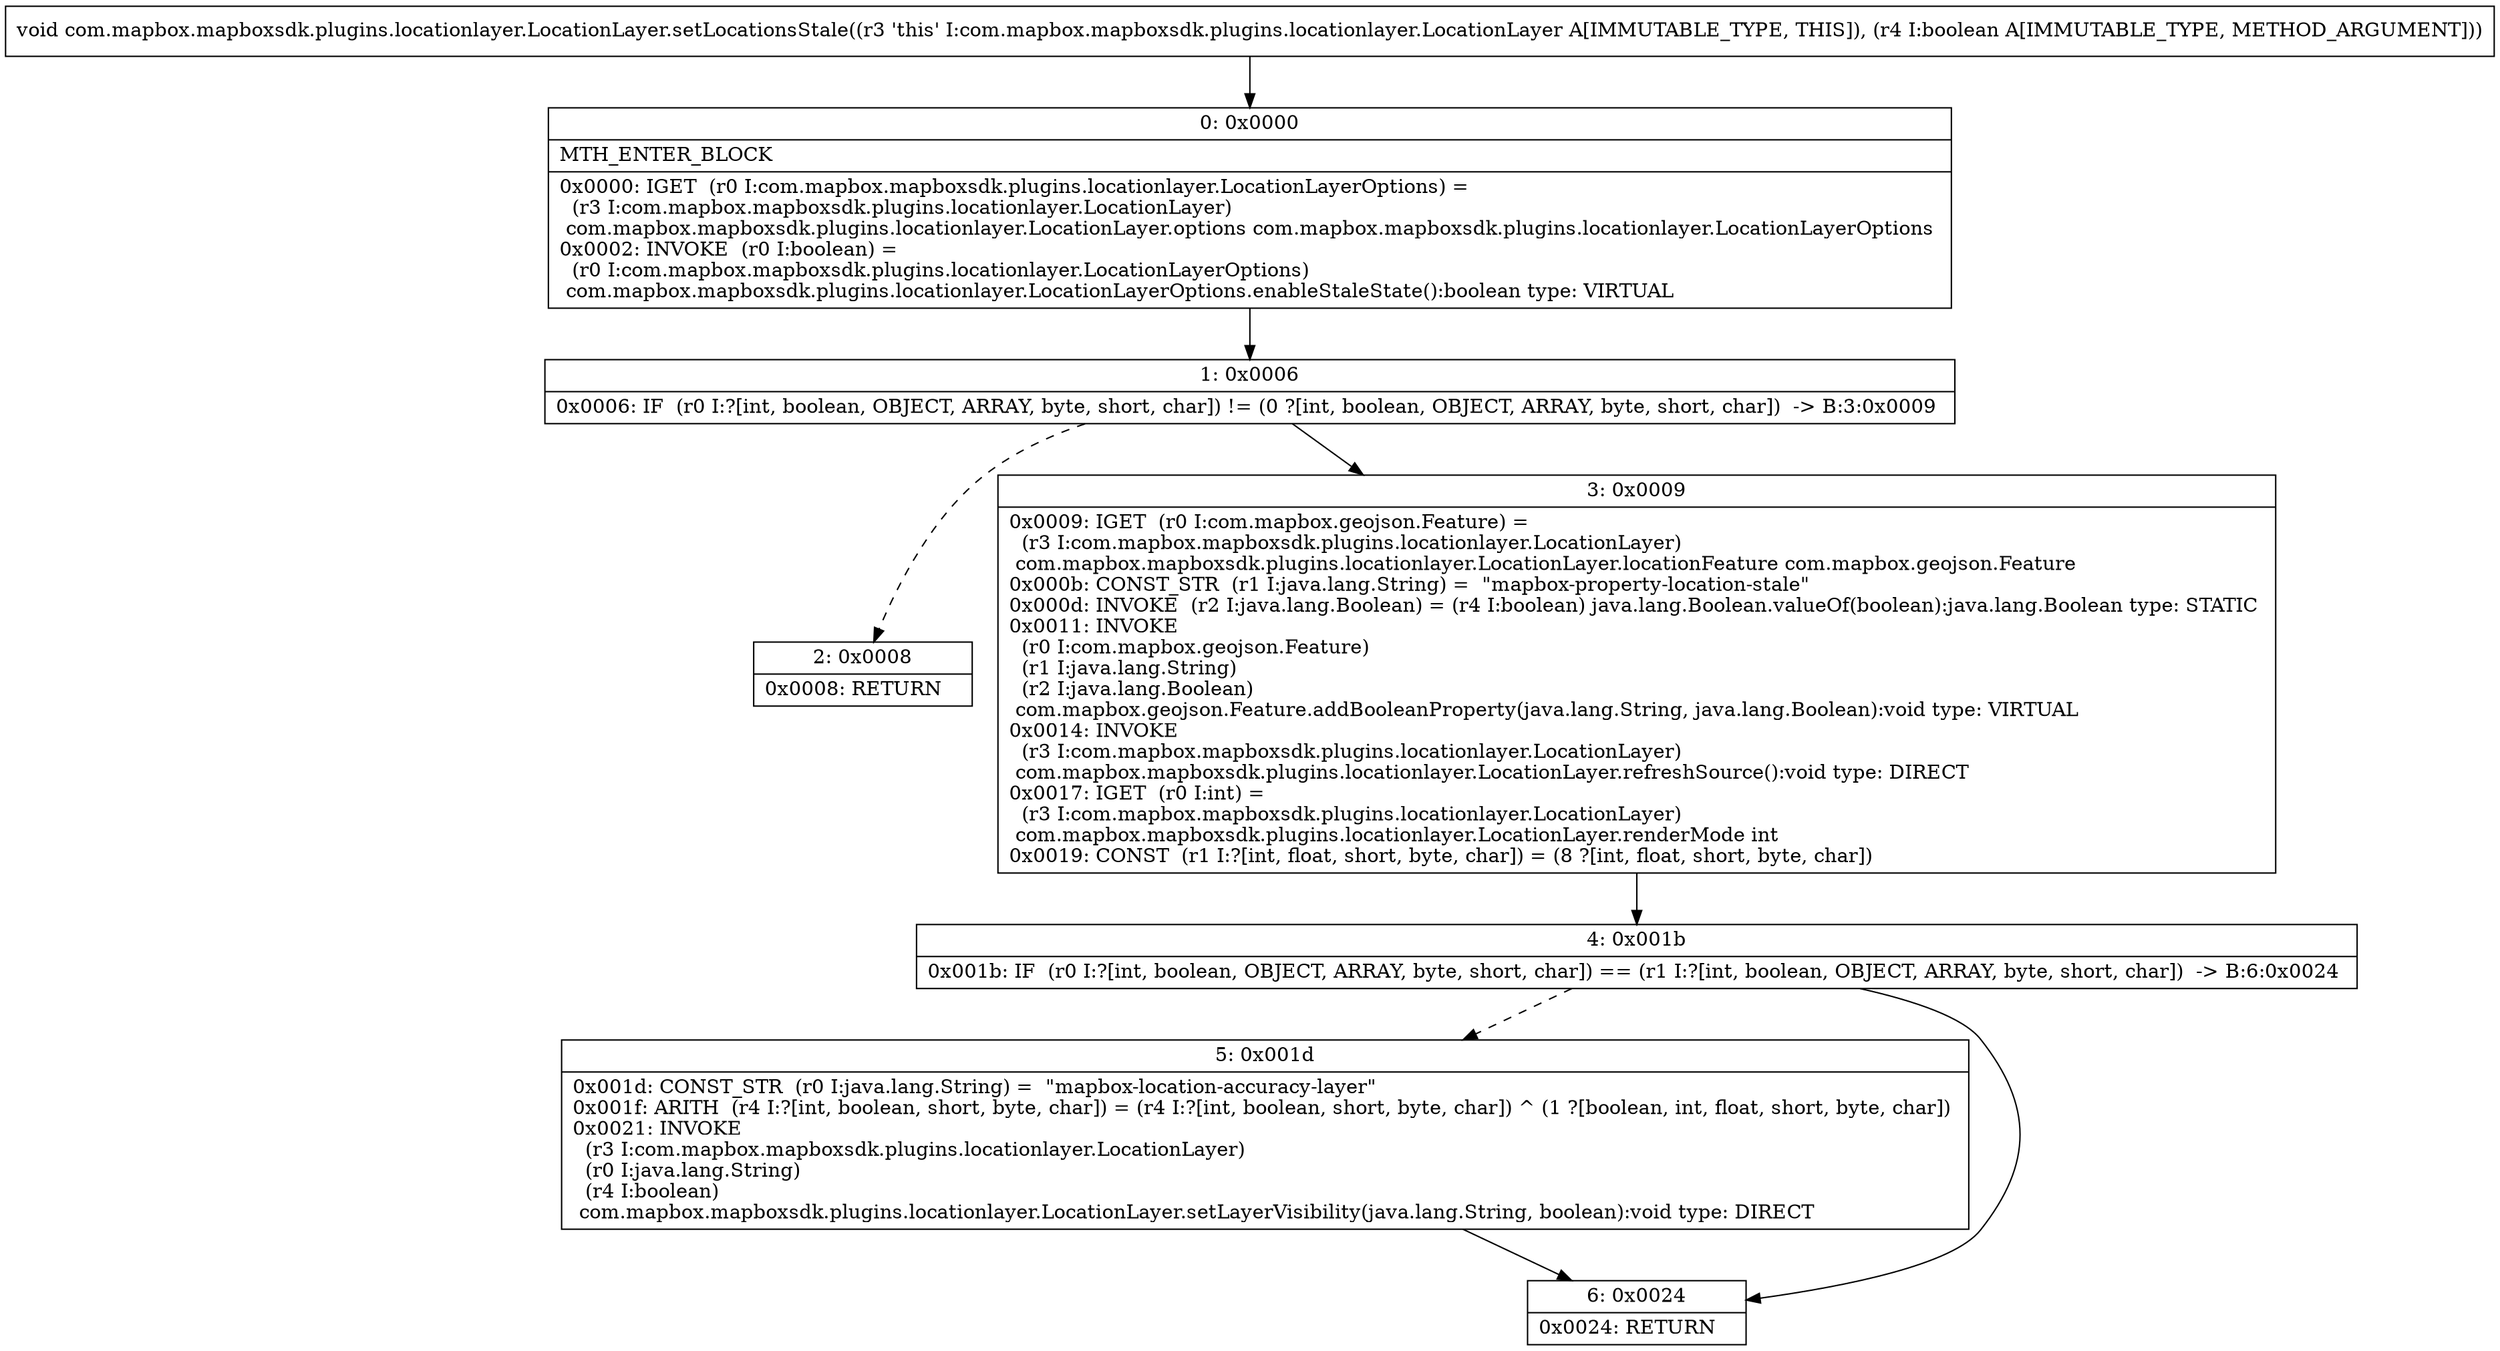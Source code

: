 digraph "CFG forcom.mapbox.mapboxsdk.plugins.locationlayer.LocationLayer.setLocationsStale(Z)V" {
Node_0 [shape=record,label="{0\:\ 0x0000|MTH_ENTER_BLOCK\l|0x0000: IGET  (r0 I:com.mapbox.mapboxsdk.plugins.locationlayer.LocationLayerOptions) = \l  (r3 I:com.mapbox.mapboxsdk.plugins.locationlayer.LocationLayer)\l com.mapbox.mapboxsdk.plugins.locationlayer.LocationLayer.options com.mapbox.mapboxsdk.plugins.locationlayer.LocationLayerOptions \l0x0002: INVOKE  (r0 I:boolean) = \l  (r0 I:com.mapbox.mapboxsdk.plugins.locationlayer.LocationLayerOptions)\l com.mapbox.mapboxsdk.plugins.locationlayer.LocationLayerOptions.enableStaleState():boolean type: VIRTUAL \l}"];
Node_1 [shape=record,label="{1\:\ 0x0006|0x0006: IF  (r0 I:?[int, boolean, OBJECT, ARRAY, byte, short, char]) != (0 ?[int, boolean, OBJECT, ARRAY, byte, short, char])  \-\> B:3:0x0009 \l}"];
Node_2 [shape=record,label="{2\:\ 0x0008|0x0008: RETURN   \l}"];
Node_3 [shape=record,label="{3\:\ 0x0009|0x0009: IGET  (r0 I:com.mapbox.geojson.Feature) = \l  (r3 I:com.mapbox.mapboxsdk.plugins.locationlayer.LocationLayer)\l com.mapbox.mapboxsdk.plugins.locationlayer.LocationLayer.locationFeature com.mapbox.geojson.Feature \l0x000b: CONST_STR  (r1 I:java.lang.String) =  \"mapbox\-property\-location\-stale\" \l0x000d: INVOKE  (r2 I:java.lang.Boolean) = (r4 I:boolean) java.lang.Boolean.valueOf(boolean):java.lang.Boolean type: STATIC \l0x0011: INVOKE  \l  (r0 I:com.mapbox.geojson.Feature)\l  (r1 I:java.lang.String)\l  (r2 I:java.lang.Boolean)\l com.mapbox.geojson.Feature.addBooleanProperty(java.lang.String, java.lang.Boolean):void type: VIRTUAL \l0x0014: INVOKE  \l  (r3 I:com.mapbox.mapboxsdk.plugins.locationlayer.LocationLayer)\l com.mapbox.mapboxsdk.plugins.locationlayer.LocationLayer.refreshSource():void type: DIRECT \l0x0017: IGET  (r0 I:int) = \l  (r3 I:com.mapbox.mapboxsdk.plugins.locationlayer.LocationLayer)\l com.mapbox.mapboxsdk.plugins.locationlayer.LocationLayer.renderMode int \l0x0019: CONST  (r1 I:?[int, float, short, byte, char]) = (8 ?[int, float, short, byte, char]) \l}"];
Node_4 [shape=record,label="{4\:\ 0x001b|0x001b: IF  (r0 I:?[int, boolean, OBJECT, ARRAY, byte, short, char]) == (r1 I:?[int, boolean, OBJECT, ARRAY, byte, short, char])  \-\> B:6:0x0024 \l}"];
Node_5 [shape=record,label="{5\:\ 0x001d|0x001d: CONST_STR  (r0 I:java.lang.String) =  \"mapbox\-location\-accuracy\-layer\" \l0x001f: ARITH  (r4 I:?[int, boolean, short, byte, char]) = (r4 I:?[int, boolean, short, byte, char]) ^ (1 ?[boolean, int, float, short, byte, char]) \l0x0021: INVOKE  \l  (r3 I:com.mapbox.mapboxsdk.plugins.locationlayer.LocationLayer)\l  (r0 I:java.lang.String)\l  (r4 I:boolean)\l com.mapbox.mapboxsdk.plugins.locationlayer.LocationLayer.setLayerVisibility(java.lang.String, boolean):void type: DIRECT \l}"];
Node_6 [shape=record,label="{6\:\ 0x0024|0x0024: RETURN   \l}"];
MethodNode[shape=record,label="{void com.mapbox.mapboxsdk.plugins.locationlayer.LocationLayer.setLocationsStale((r3 'this' I:com.mapbox.mapboxsdk.plugins.locationlayer.LocationLayer A[IMMUTABLE_TYPE, THIS]), (r4 I:boolean A[IMMUTABLE_TYPE, METHOD_ARGUMENT])) }"];
MethodNode -> Node_0;
Node_0 -> Node_1;
Node_1 -> Node_2[style=dashed];
Node_1 -> Node_3;
Node_3 -> Node_4;
Node_4 -> Node_5[style=dashed];
Node_4 -> Node_6;
Node_5 -> Node_6;
}

